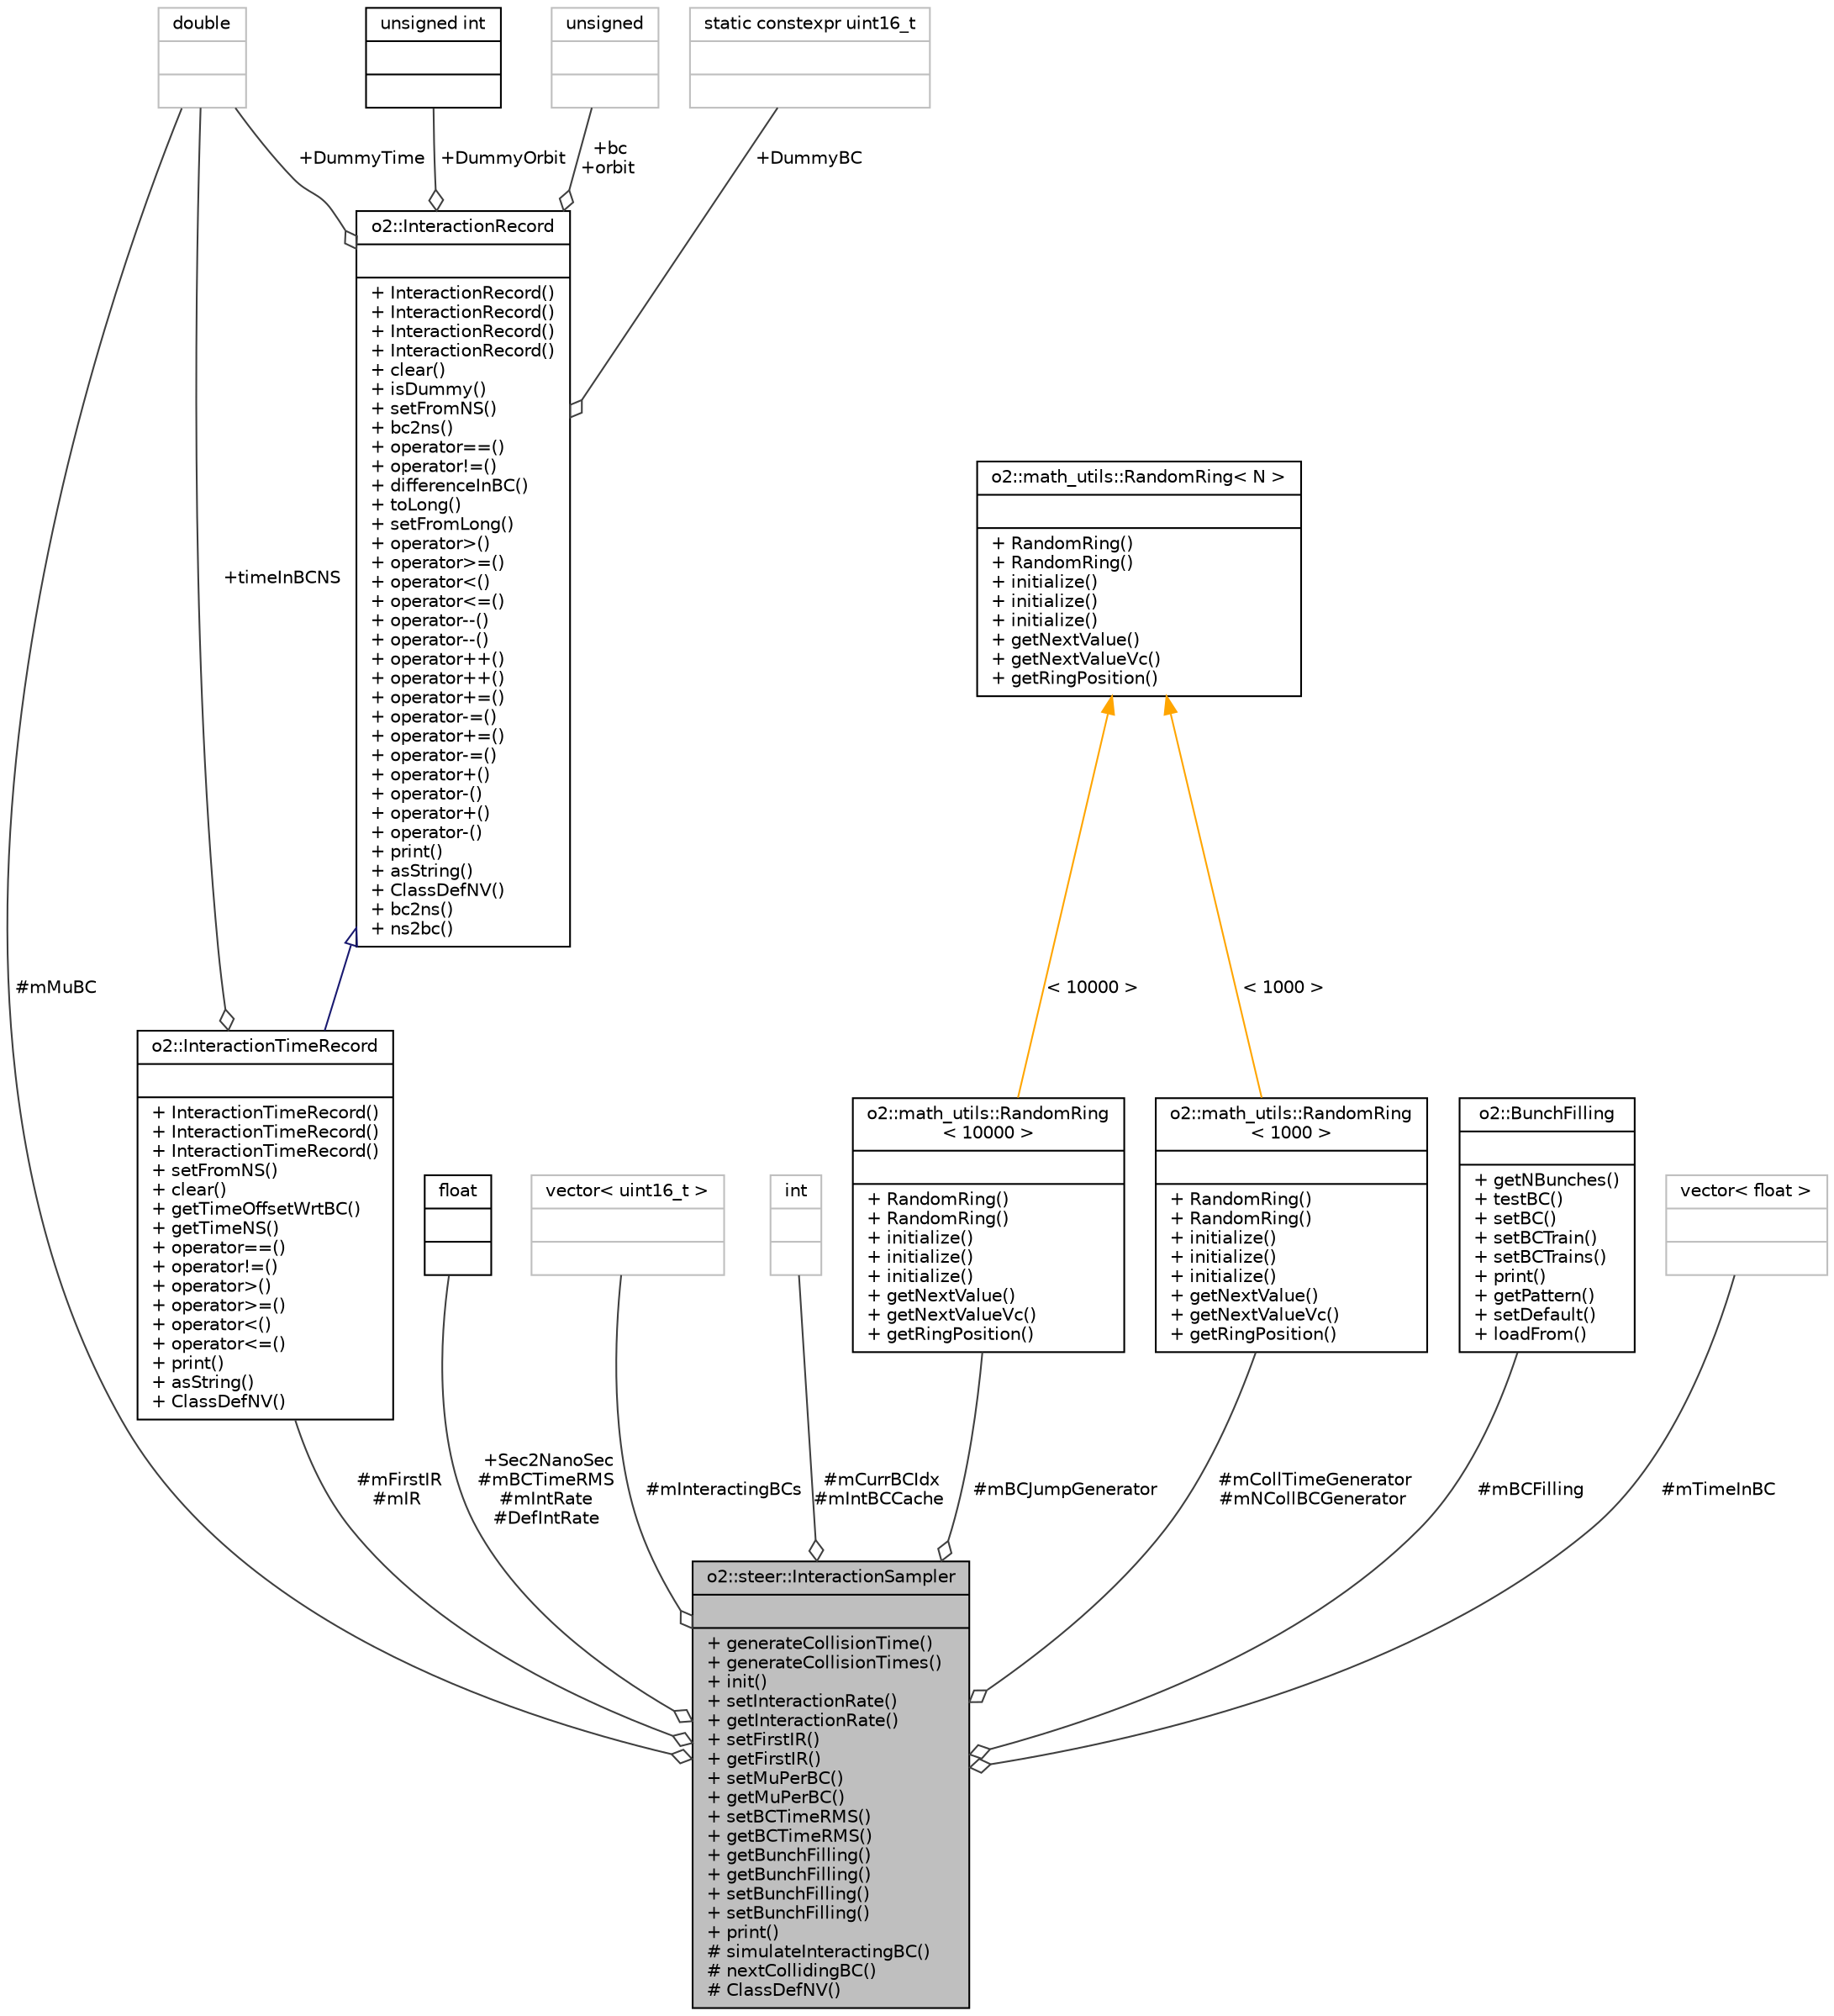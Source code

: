 digraph "o2::steer::InteractionSampler"
{
 // INTERACTIVE_SVG=YES
  bgcolor="transparent";
  edge [fontname="Helvetica",fontsize="10",labelfontname="Helvetica",labelfontsize="10"];
  node [fontname="Helvetica",fontsize="10",shape=record];
  Node1 [label="{o2::steer::InteractionSampler\n||+ generateCollisionTime()\l+ generateCollisionTimes()\l+ init()\l+ setInteractionRate()\l+ getInteractionRate()\l+ setFirstIR()\l+ getFirstIR()\l+ setMuPerBC()\l+ getMuPerBC()\l+ setBCTimeRMS()\l+ getBCTimeRMS()\l+ getBunchFilling()\l+ getBunchFilling()\l+ setBunchFilling()\l+ setBunchFilling()\l+ print()\l# simulateInteractingBC()\l# nextCollidingBC()\l# ClassDefNV()\l}",height=0.2,width=0.4,color="black", fillcolor="grey75", style="filled", fontcolor="black"];
  Node2 -> Node1 [color="grey25",fontsize="10",style="solid",label=" #mMuBC" ,arrowhead="odiamond",fontname="Helvetica"];
  Node2 [label="{double\n||}",height=0.2,width=0.4,color="grey75"];
  Node3 -> Node1 [color="grey25",fontsize="10",style="solid",label=" +Sec2NanoSec\n#mBCTimeRMS\n#mIntRate\n#DefIntRate" ,arrowhead="odiamond",fontname="Helvetica"];
  Node3 [label="{float\n||}",height=0.2,width=0.4,color="black",URL="$d4/dc3/classfloat.html"];
  Node4 -> Node1 [color="grey25",fontsize="10",style="solid",label=" #mInteractingBCs" ,arrowhead="odiamond",fontname="Helvetica"];
  Node4 [label="{vector\< uint16_t \>\n||}",height=0.2,width=0.4,color="grey75"];
  Node5 -> Node1 [color="grey25",fontsize="10",style="solid",label=" #mCurrBCIdx\n#mIntBCCache" ,arrowhead="odiamond",fontname="Helvetica"];
  Node5 [label="{int\n||}",height=0.2,width=0.4,color="grey75"];
  Node6 -> Node1 [color="grey25",fontsize="10",style="solid",label=" #mBCJumpGenerator" ,arrowhead="odiamond",fontname="Helvetica"];
  Node6 [label="{o2::math_utils::RandomRing\l\< 10000 \>\n||+ RandomRing()\l+ RandomRing()\l+ initialize()\l+ initialize()\l+ initialize()\l+ getNextValue()\l+ getNextValueVc()\l+ getRingPosition()\l}",height=0.2,width=0.4,color="black",URL="$dc/dfc/classo2_1_1math__utils_1_1RandomRing.html"];
  Node7 -> Node6 [dir="back",color="orange",fontsize="10",style="solid",label=" \< 10000 \>" ,fontname="Helvetica"];
  Node7 [label="{o2::math_utils::RandomRing\< N \>\n||+ RandomRing()\l+ RandomRing()\l+ initialize()\l+ initialize()\l+ initialize()\l+ getNextValue()\l+ getNextValueVc()\l+ getRingPosition()\l}",height=0.2,width=0.4,color="black",URL="$dc/dfc/classo2_1_1math__utils_1_1RandomRing.html"];
  Node8 -> Node1 [color="grey25",fontsize="10",style="solid",label=" #mBCFilling" ,arrowhead="odiamond",fontname="Helvetica"];
  Node8 [label="{o2::BunchFilling\n||+ getNBunches()\l+ testBC()\l+ setBC()\l+ setBCTrain()\l+ setBCTrains()\l+ print()\l+ getPattern()\l+ setDefault()\l+ loadFrom()\l}",height=0.2,width=0.4,color="black",URL="$d6/dca/classo2_1_1BunchFilling.html"];
  Node9 -> Node1 [color="grey25",fontsize="10",style="solid",label=" #mTimeInBC" ,arrowhead="odiamond",fontname="Helvetica"];
  Node9 [label="{vector\< float \>\n||}",height=0.2,width=0.4,color="grey75"];
  Node10 -> Node1 [color="grey25",fontsize="10",style="solid",label=" #mCollTimeGenerator\n#mNCollBCGenerator" ,arrowhead="odiamond",fontname="Helvetica"];
  Node10 [label="{o2::math_utils::RandomRing\l\< 1000 \>\n||+ RandomRing()\l+ RandomRing()\l+ initialize()\l+ initialize()\l+ initialize()\l+ getNextValue()\l+ getNextValueVc()\l+ getRingPosition()\l}",height=0.2,width=0.4,color="black",URL="$dc/dfc/classo2_1_1math__utils_1_1RandomRing.html"];
  Node7 -> Node10 [dir="back",color="orange",fontsize="10",style="solid",label=" \< 1000 \>" ,fontname="Helvetica"];
  Node11 -> Node1 [color="grey25",fontsize="10",style="solid",label=" #mFirstIR\n#mIR" ,arrowhead="odiamond",fontname="Helvetica"];
  Node11 [label="{o2::InteractionTimeRecord\n||+ InteractionTimeRecord()\l+ InteractionTimeRecord()\l+ InteractionTimeRecord()\l+ setFromNS()\l+ clear()\l+ getTimeOffsetWrtBC()\l+ getTimeNS()\l+ operator==()\l+ operator!=()\l+ operator\>()\l+ operator\>=()\l+ operator\<()\l+ operator\<=()\l+ print()\l+ asString()\l+ ClassDefNV()\l}",height=0.2,width=0.4,color="black",URL="$d8/d98/structo2_1_1InteractionTimeRecord.html"];
  Node12 -> Node11 [dir="back",color="midnightblue",fontsize="10",style="solid",arrowtail="onormal",fontname="Helvetica"];
  Node12 [label="{o2::InteractionRecord\n||+ InteractionRecord()\l+ InteractionRecord()\l+ InteractionRecord()\l+ InteractionRecord()\l+ clear()\l+ isDummy()\l+ setFromNS()\l+ bc2ns()\l+ operator==()\l+ operator!=()\l+ differenceInBC()\l+ toLong()\l+ setFromLong()\l+ operator\>()\l+ operator\>=()\l+ operator\<()\l+ operator\<=()\l+ operator--()\l+ operator--()\l+ operator++()\l+ operator++()\l+ operator+=()\l+ operator-=()\l+ operator+=()\l+ operator-=()\l+ operator+()\l+ operator-()\l+ operator+()\l+ operator-()\l+ print()\l+ asString()\l+ ClassDefNV()\l+ bc2ns()\l+ ns2bc()\l}",height=0.2,width=0.4,color="black",URL="$d1/d21/structo2_1_1InteractionRecord.html"];
  Node2 -> Node12 [color="grey25",fontsize="10",style="solid",label=" +DummyTime" ,arrowhead="odiamond",fontname="Helvetica"];
  Node13 -> Node12 [color="grey25",fontsize="10",style="solid",label=" +DummyOrbit" ,arrowhead="odiamond",fontname="Helvetica"];
  Node13 [label="{unsigned int\n||}",height=0.2,width=0.4,color="black",URL="$d2/d5f/classunsigned_01int.html"];
  Node14 -> Node12 [color="grey25",fontsize="10",style="solid",label=" +bc\n+orbit" ,arrowhead="odiamond",fontname="Helvetica"];
  Node14 [label="{unsigned\n||}",height=0.2,width=0.4,color="grey75"];
  Node15 -> Node12 [color="grey25",fontsize="10",style="solid",label=" +DummyBC" ,arrowhead="odiamond",fontname="Helvetica"];
  Node15 [label="{static constexpr uint16_t\n||}",height=0.2,width=0.4,color="grey75"];
  Node2 -> Node11 [color="grey25",fontsize="10",style="solid",label=" +timeInBCNS" ,arrowhead="odiamond",fontname="Helvetica"];
}
